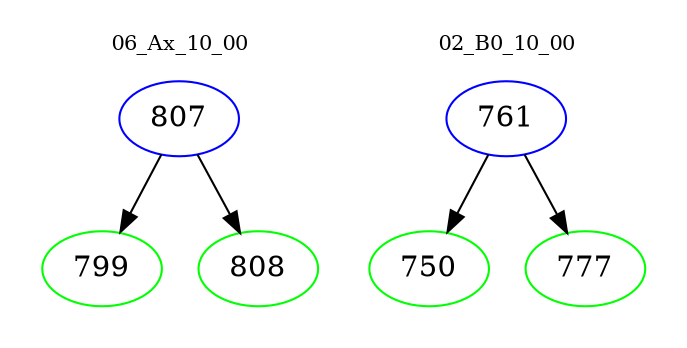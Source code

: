 digraph{
subgraph cluster_0 {
color = white
label = "06_Ax_10_00";
fontsize=10;
T0_807 [label="807", color="blue"]
T0_807 -> T0_799 [color="black"]
T0_799 [label="799", color="green"]
T0_807 -> T0_808 [color="black"]
T0_808 [label="808", color="green"]
}
subgraph cluster_1 {
color = white
label = "02_B0_10_00";
fontsize=10;
T1_761 [label="761", color="blue"]
T1_761 -> T1_750 [color="black"]
T1_750 [label="750", color="green"]
T1_761 -> T1_777 [color="black"]
T1_777 [label="777", color="green"]
}
}
